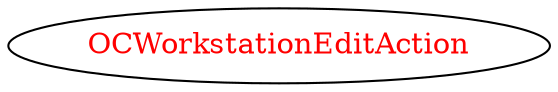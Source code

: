 digraph dependencyGraph {
 concentrate=true;
 ranksep="2.0";
 rankdir="LR"; 
 splines="ortho";
"OCWorkstationEditAction" [fontcolor="red"];
}